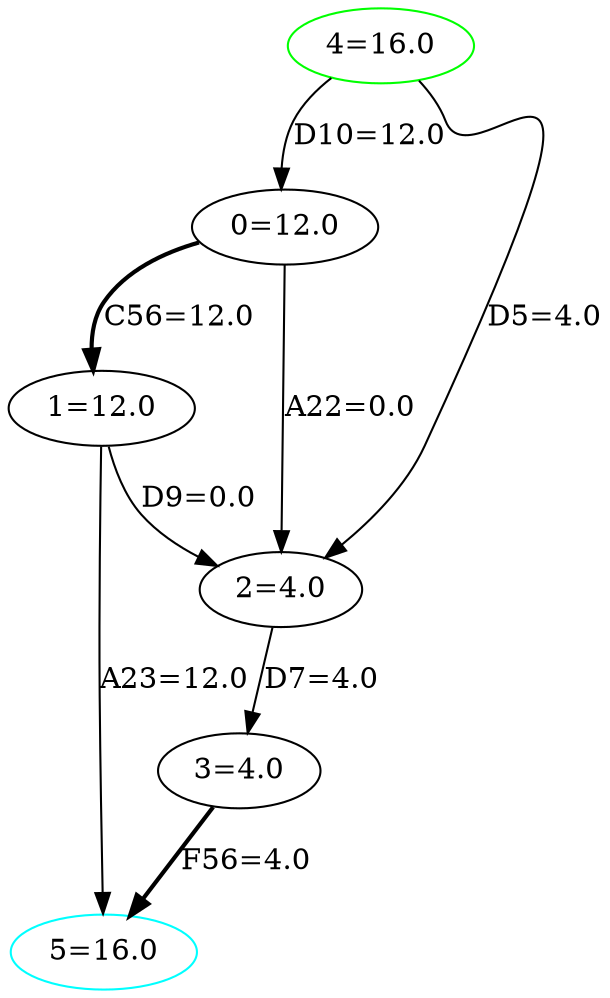 strict digraph G {
  1 [ color="blank" label="0=12.0" ];
  2 [ color="blank" label="1=12.0" ];
  3 [ color="blank" label="2=4.0" ];
  4 [ color="blank" label="3=4.0" ];
  5 [ color="green" label="4=16.0" ];
  6 [ color="cyan" label="5=16.0" ];
  1 -> 3 [ style="solid" label="A22=0.0" ];
  1 -> 2 [ style="bold" label="C56=12.0" ];
  2 -> 3 [ style="solid" label="D9=0.0" ];
  3 -> 4 [ style="solid" label="D7=4.0" ];
  5 -> 1 [ style="solid" label="D10=12.0" ];
  5 -> 3 [ style="solid" label="D5=4.0" ];
  2 -> 6 [ style="solid" label="A23=12.0" ];
  4 -> 6 [ style="bold" label="F56=4.0" ];
}
